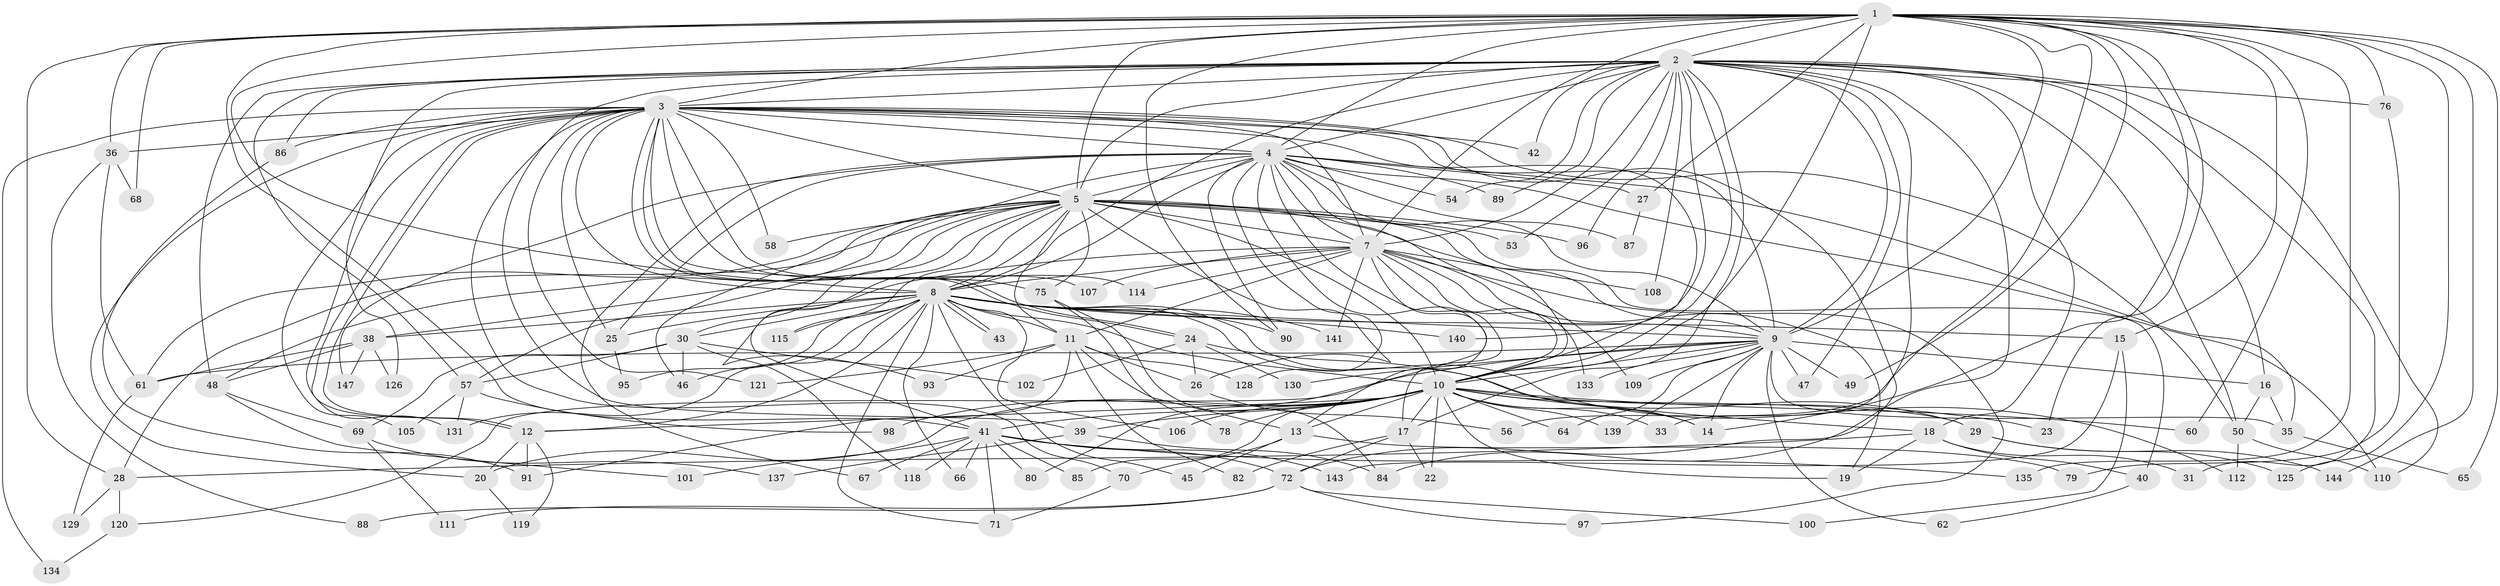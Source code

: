 // original degree distribution, {25: 0.006756756756756757, 32: 0.013513513513513514, 30: 0.013513513513513514, 17: 0.006756756756756757, 24: 0.006756756756756757, 15: 0.006756756756756757, 20: 0.006756756756756757, 22: 0.006756756756756757, 10: 0.006756756756756757, 7: 0.02027027027027027, 6: 0.033783783783783786, 4: 0.08783783783783784, 3: 0.16891891891891891, 2: 0.5743243243243243, 5: 0.033783783783783786, 12: 0.006756756756756757}
// Generated by graph-tools (version 1.1) at 2025/11/02/27/25 16:11:07]
// undirected, 113 vertices, 271 edges
graph export_dot {
graph [start="1"]
  node [color=gray90,style=filled];
  1 [super="+44"];
  2 [super="+94"];
  3 [super="+99"];
  4 [super="+6"];
  5 [super="+32"];
  7 [super="+132"];
  8 [super="+37"];
  9 [super="+123"];
  10 [super="+34"];
  11 [super="+113"];
  12 [super="+103"];
  13 [super="+92"];
  14 [super="+145"];
  15;
  16 [super="+117"];
  17 [super="+136"];
  18 [super="+116"];
  19 [super="+21"];
  20 [super="+77"];
  22;
  23;
  24;
  25 [super="+81"];
  26 [super="+51"];
  27;
  28 [super="+83"];
  29;
  30 [super="+55"];
  31;
  33;
  35;
  36;
  38 [super="+59"];
  39;
  40;
  41 [super="+52"];
  42;
  43;
  45;
  46;
  47;
  48 [super="+74"];
  49;
  50 [super="+124"];
  53;
  54;
  56;
  57 [super="+138"];
  58;
  60;
  61 [super="+63"];
  62;
  64;
  65;
  66;
  67;
  68;
  69;
  70;
  71 [super="+104"];
  72 [super="+73"];
  75;
  76;
  78;
  79;
  80;
  82;
  84 [super="+122"];
  85;
  86;
  87;
  88;
  89;
  90 [super="+127"];
  91 [super="+148"];
  93;
  95;
  96;
  97;
  98;
  100;
  101;
  102;
  105;
  106;
  107;
  108;
  109;
  110 [super="+142"];
  111;
  112;
  114;
  115;
  118;
  119;
  120;
  121;
  125;
  126;
  128;
  129;
  130;
  131 [super="+146"];
  133;
  134;
  135;
  137;
  139;
  140;
  141;
  143;
  144;
  147;
  1 -- 2;
  1 -- 3;
  1 -- 4 [weight=2];
  1 -- 5;
  1 -- 7;
  1 -- 8;
  1 -- 9;
  1 -- 10;
  1 -- 15;
  1 -- 23;
  1 -- 27;
  1 -- 28;
  1 -- 36;
  1 -- 56;
  1 -- 60;
  1 -- 65;
  1 -- 68;
  1 -- 76;
  1 -- 90;
  1 -- 125;
  1 -- 135;
  1 -- 144;
  1 -- 41;
  1 -- 14;
  1 -- 49;
  2 -- 3;
  2 -- 4 [weight=2];
  2 -- 5;
  2 -- 7;
  2 -- 8;
  2 -- 9;
  2 -- 10 [weight=2];
  2 -- 16;
  2 -- 17;
  2 -- 18;
  2 -- 31;
  2 -- 33;
  2 -- 39;
  2 -- 42;
  2 -- 47;
  2 -- 48;
  2 -- 53;
  2 -- 54;
  2 -- 57;
  2 -- 76;
  2 -- 84;
  2 -- 86;
  2 -- 89;
  2 -- 96;
  2 -- 108;
  2 -- 110;
  2 -- 126;
  2 -- 140;
  2 -- 50;
  3 -- 4 [weight=2];
  3 -- 5;
  3 -- 7 [weight=2];
  3 -- 8;
  3 -- 9;
  3 -- 10;
  3 -- 12;
  3 -- 12;
  3 -- 20;
  3 -- 24;
  3 -- 24;
  3 -- 25 [weight=2];
  3 -- 36;
  3 -- 42;
  3 -- 50;
  3 -- 58;
  3 -- 70;
  3 -- 72;
  3 -- 75;
  3 -- 86;
  3 -- 105;
  3 -- 114;
  3 -- 121;
  3 -- 131;
  3 -- 134;
  3 -- 107;
  4 -- 5 [weight=2];
  4 -- 7 [weight=2];
  4 -- 8 [weight=2];
  4 -- 9 [weight=2];
  4 -- 10 [weight=2];
  4 -- 13;
  4 -- 17;
  4 -- 35;
  4 -- 90;
  4 -- 128;
  4 -- 147;
  4 -- 67;
  4 -- 46;
  4 -- 54;
  4 -- 87;
  4 -- 89;
  4 -- 27;
  4 -- 110;
  4 -- 25;
  5 -- 7;
  5 -- 8;
  5 -- 9;
  5 -- 10;
  5 -- 28;
  5 -- 30;
  5 -- 38;
  5 -- 40;
  5 -- 48;
  5 -- 53;
  5 -- 58;
  5 -- 61;
  5 -- 75;
  5 -- 96;
  5 -- 109;
  5 -- 115;
  5 -- 93;
  5 -- 11;
  5 -- 26;
  5 -- 57;
  7 -- 8;
  7 -- 9;
  7 -- 10;
  7 -- 11;
  7 -- 19;
  7 -- 41;
  7 -- 80;
  7 -- 97;
  7 -- 107;
  7 -- 108;
  7 -- 114;
  7 -- 133;
  7 -- 141;
  8 -- 9;
  8 -- 10;
  8 -- 11;
  8 -- 14;
  8 -- 15;
  8 -- 25;
  8 -- 30;
  8 -- 38 [weight=2];
  8 -- 43;
  8 -- 43;
  8 -- 45;
  8 -- 46;
  8 -- 66;
  8 -- 95;
  8 -- 106;
  8 -- 112;
  8 -- 115;
  8 -- 140;
  8 -- 141;
  8 -- 90;
  8 -- 71;
  8 -- 131;
  8 -- 12;
  9 -- 10;
  9 -- 14;
  9 -- 16;
  9 -- 35;
  9 -- 47;
  9 -- 49;
  9 -- 62;
  9 -- 64;
  9 -- 109;
  9 -- 120;
  9 -- 130;
  9 -- 133;
  9 -- 139;
  9 -- 61;
  10 -- 13;
  10 -- 18;
  10 -- 22;
  10 -- 23;
  10 -- 29;
  10 -- 33;
  10 -- 39;
  10 -- 41;
  10 -- 60;
  10 -- 64;
  10 -- 78;
  10 -- 85;
  10 -- 98;
  10 -- 106;
  10 -- 139;
  10 -- 14;
  10 -- 12;
  10 -- 17;
  10 -- 20;
  10 -- 19;
  11 -- 26;
  11 -- 82;
  11 -- 91;
  11 -- 93;
  11 -- 121;
  11 -- 128;
  11 -- 13;
  12 -- 20;
  12 -- 119;
  12 -- 91;
  13 -- 45;
  13 -- 70;
  13 -- 79;
  15 -- 100;
  15 -- 143;
  16 -- 50;
  16 -- 35;
  17 -- 22;
  17 -- 82;
  17 -- 72;
  18 -- 19;
  18 -- 31;
  18 -- 40;
  18 -- 28 [weight=2];
  20 -- 119;
  24 -- 26;
  24 -- 29;
  24 -- 102;
  24 -- 130;
  25 -- 95;
  26 -- 56;
  27 -- 87;
  28 -- 120;
  28 -- 129;
  29 -- 125;
  29 -- 144;
  30 -- 57;
  30 -- 69;
  30 -- 118;
  30 -- 102;
  30 -- 46;
  35 -- 65;
  36 -- 68;
  36 -- 88;
  36 -- 61;
  38 -- 61;
  38 -- 126;
  38 -- 147;
  38 -- 48;
  39 -- 137;
  39 -- 84;
  40 -- 62;
  41 -- 66;
  41 -- 67;
  41 -- 71;
  41 -- 72;
  41 -- 80;
  41 -- 85;
  41 -- 101;
  41 -- 118;
  41 -- 143;
  41 -- 135;
  48 -- 69;
  48 -- 101;
  50 -- 110;
  50 -- 112;
  57 -- 98;
  57 -- 105;
  57 -- 131;
  61 -- 129;
  69 -- 111;
  69 -- 137;
  70 -- 71;
  72 -- 88;
  72 -- 97;
  72 -- 111;
  72 -- 100;
  75 -- 78;
  75 -- 84;
  76 -- 79;
  86 -- 91;
  120 -- 134;
}
